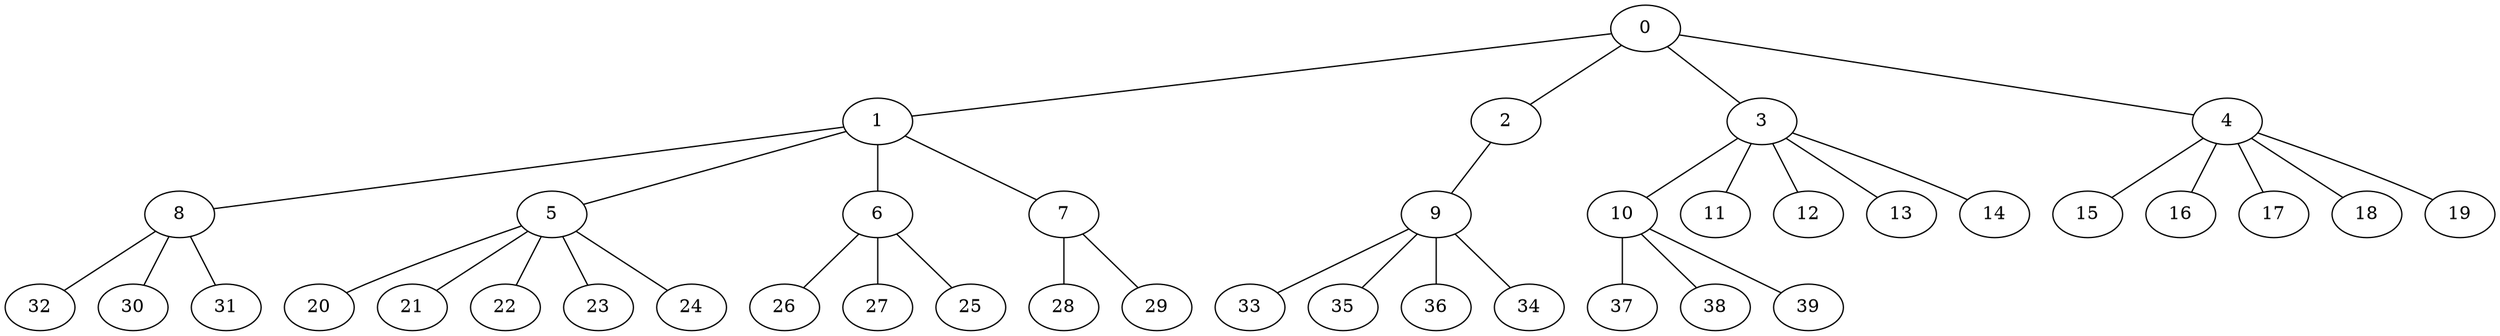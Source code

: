 
graph graphname {
    0 -- 1
0 -- 2
0 -- 3
0 -- 4
1 -- 8
1 -- 5
1 -- 6
1 -- 7
2 -- 9
3 -- 10
3 -- 11
3 -- 12
3 -- 13
3 -- 14
4 -- 15
4 -- 16
4 -- 17
4 -- 18
4 -- 19
5 -- 20
5 -- 21
5 -- 22
5 -- 23
5 -- 24
6 -- 26
6 -- 27
6 -- 25
7 -- 28
7 -- 29
8 -- 32
8 -- 30
8 -- 31
9 -- 33
9 -- 35
9 -- 36
9 -- 34
10 -- 37
10 -- 38
10 -- 39

}
